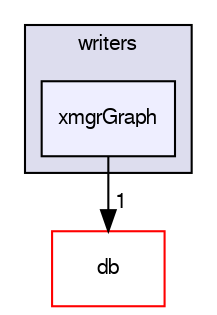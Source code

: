 digraph "src/OpenFOAM/graph/writers/xmgrGraph" {
  bgcolor=transparent;
  compound=true
  node [ fontsize="10", fontname="FreeSans"];
  edge [ labelfontsize="10", labelfontname="FreeSans"];
  subgraph clusterdir_4186ef7d082dc05bc2b228141df39fcb {
    graph [ bgcolor="#ddddee", pencolor="black", label="writers" fontname="FreeSans", fontsize="10", URL="dir_4186ef7d082dc05bc2b228141df39fcb.html"]
  dir_8848a73de6d6cd8f662dc4c991439305 [shape=box, label="xmgrGraph", style="filled", fillcolor="#eeeeff", pencolor="black", URL="dir_8848a73de6d6cd8f662dc4c991439305.html"];
  }
  dir_63c634f7a7cfd679ac26c67fb30fc32f [shape=box label="db" color="red" URL="dir_63c634f7a7cfd679ac26c67fb30fc32f.html"];
  dir_8848a73de6d6cd8f662dc4c991439305->dir_63c634f7a7cfd679ac26c67fb30fc32f [headlabel="1", labeldistance=1.5 headhref="dir_001951_001787.html"];
}
